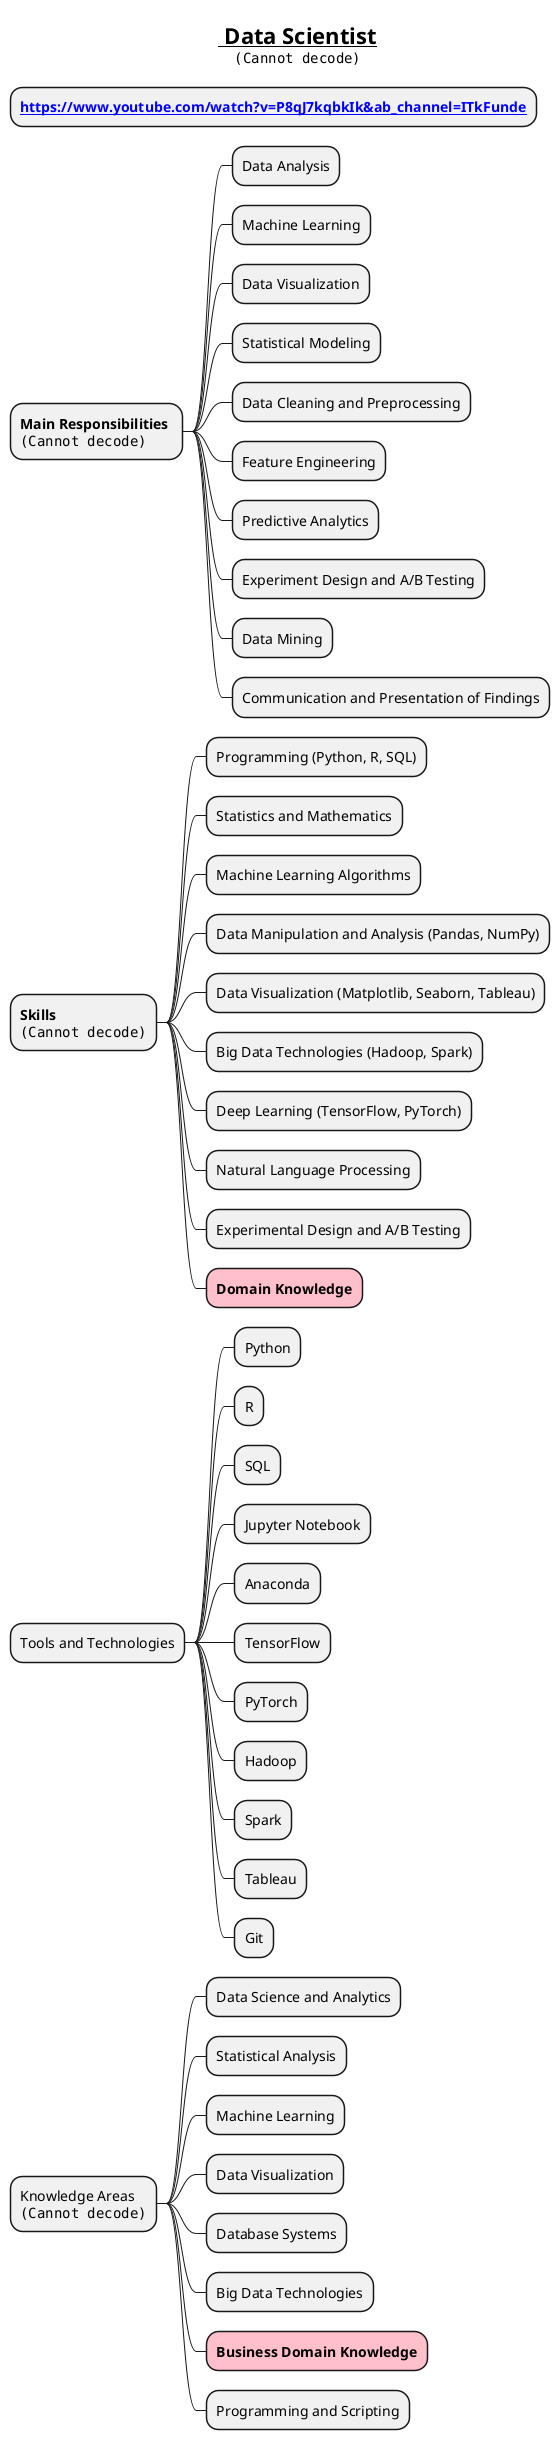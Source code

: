 @startmindmap
title =__ Data Scientist__ \n<img:images/img_5.png>

* **[[https://www.youtube.com/watch?v=P8qJ7kqbkIk&ab_channel=ITkFunde]]**

* **Main Responsibilities** \n<img:images/img_3.png>
** Data Analysis
** Machine Learning
** Data Visualization
** Statistical Modeling
** Data Cleaning and Preprocessing
** Feature Engineering
** Predictive Analytics
** Experiment Design and A/B Testing
** Data Mining
** Communication and Presentation of Findings

* **Skills** \n<img:images/img_6.png>
** Programming (Python, R, SQL)
** Statistics and Mathematics
** Machine Learning Algorithms
** Data Manipulation and Analysis (Pandas, NumPy)
** Data Visualization (Matplotlib, Seaborn, Tableau)
** Big Data Technologies (Hadoop, Spark)
** Deep Learning (TensorFlow, PyTorch)
** Natural Language Processing
** Experimental Design and A/B Testing
**[#pink] **Domain Knowledge**

* Tools and Technologies
** Python
** R
** SQL
** Jupyter Notebook
** Anaconda
** TensorFlow
** PyTorch
** Hadoop
** Spark
** Tableau
** Git

* Knowledge Areas \n<img:images/img_7.png>
** Data Science and Analytics
** Statistical Analysis
** Machine Learning
** Data Visualization
** Database Systems
** Big Data Technologies
**[#pink] **Business Domain Knowledge**
** Programming and Scripting

@endmindmap
